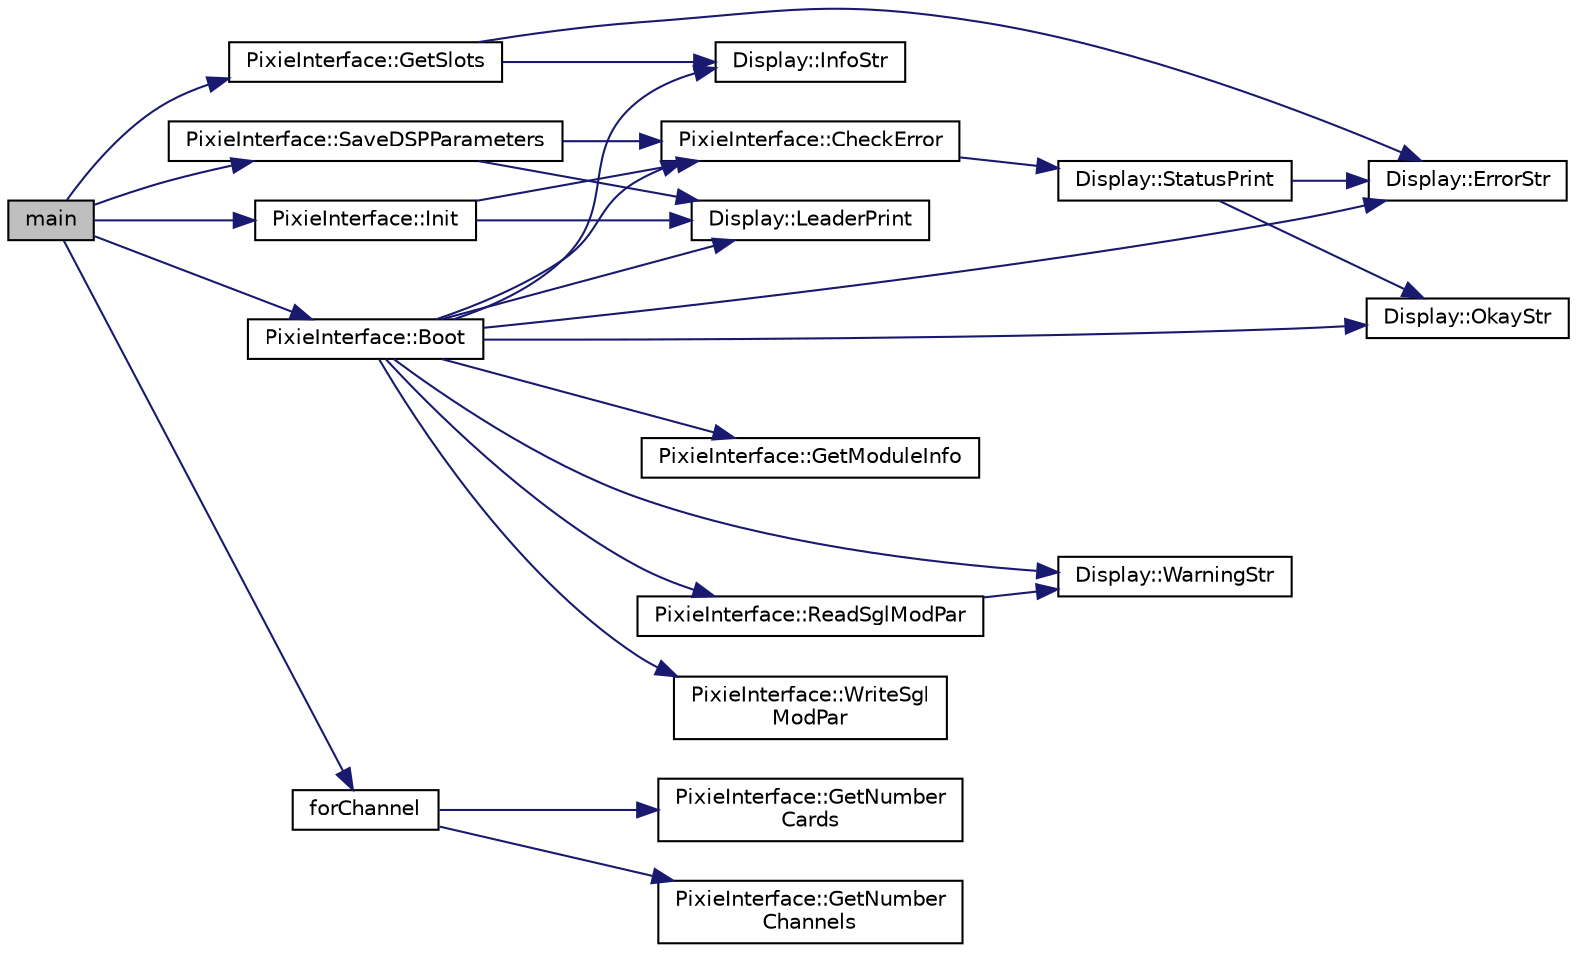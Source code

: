 digraph "main"
{
  edge [fontname="Helvetica",fontsize="10",labelfontname="Helvetica",labelfontsize="10"];
  node [fontname="Helvetica",fontsize="10",shape=record];
  rankdir="LR";
  Node1 [label="main",height=0.2,width=0.4,color="black", fillcolor="grey75", style="filled", fontcolor="black"];
  Node1 -> Node2 [color="midnightblue",fontsize="10",style="solid",fontname="Helvetica"];
  Node2 [label="PixieInterface::GetSlots",height=0.2,width=0.4,color="black", fillcolor="white", style="filled",URL="$d9/dc6/class_pixie_interface.html#a39be2bf3b422678b8cc4346fcbbffd2b"];
  Node2 -> Node3 [color="midnightblue",fontsize="10",style="solid",fontname="Helvetica"];
  Node3 [label="Display::ErrorStr",height=0.2,width=0.4,color="black", fillcolor="white", style="filled",URL="$da/d6a/namespace_display.html#a762315ce58efcb1203edfcb74158f59b"];
  Node2 -> Node4 [color="midnightblue",fontsize="10",style="solid",fontname="Helvetica"];
  Node4 [label="Display::InfoStr",height=0.2,width=0.4,color="black", fillcolor="white", style="filled",URL="$da/d6a/namespace_display.html#a20a513965bcf1147a5e50247c7bfcd5a"];
  Node1 -> Node5 [color="midnightblue",fontsize="10",style="solid",fontname="Helvetica"];
  Node5 [label="PixieInterface::Init",height=0.2,width=0.4,color="black", fillcolor="white", style="filled",URL="$d9/dc6/class_pixie_interface.html#af8e3e7ef5e36b64b204eaae46f4d11a0"];
  Node5 -> Node6 [color="midnightblue",fontsize="10",style="solid",fontname="Helvetica"];
  Node6 [label="Display::LeaderPrint",height=0.2,width=0.4,color="black", fillcolor="white", style="filled",URL="$da/d6a/namespace_display.html#ae1b6ae7834913dfdef71ad859e261c55"];
  Node5 -> Node7 [color="midnightblue",fontsize="10",style="solid",fontname="Helvetica"];
  Node7 [label="PixieInterface::CheckError",height=0.2,width=0.4,color="black", fillcolor="white", style="filled",URL="$d9/dc6/class_pixie_interface.html#a41e2b9bfda66a5ba3b89aabd11ec5b48"];
  Node7 -> Node8 [color="midnightblue",fontsize="10",style="solid",fontname="Helvetica"];
  Node8 [label="Display::StatusPrint",height=0.2,width=0.4,color="black", fillcolor="white", style="filled",URL="$da/d6a/namespace_display.html#ad59fed09552cdea4f78fea07f06d7a4e"];
  Node8 -> Node3 [color="midnightblue",fontsize="10",style="solid",fontname="Helvetica"];
  Node8 -> Node9 [color="midnightblue",fontsize="10",style="solid",fontname="Helvetica"];
  Node9 [label="Display::OkayStr",height=0.2,width=0.4,color="black", fillcolor="white", style="filled",URL="$da/d6a/namespace_display.html#a959223815cca12935461ff196af53168"];
  Node1 -> Node10 [color="midnightblue",fontsize="10",style="solid",fontname="Helvetica"];
  Node10 [label="PixieInterface::Boot",height=0.2,width=0.4,color="black", fillcolor="white", style="filled",URL="$d9/dc6/class_pixie_interface.html#ae470f4ea2b5e2955599a2e05a4d30e25"];
  Node10 -> Node6 [color="midnightblue",fontsize="10",style="solid",fontname="Helvetica"];
  Node10 -> Node11 [color="midnightblue",fontsize="10",style="solid",fontname="Helvetica"];
  Node11 [label="PixieInterface::GetModuleInfo",height=0.2,width=0.4,color="black", fillcolor="white", style="filled",URL="$d9/dc6/class_pixie_interface.html#af1cd46957b5aaa70004b1bb0c44d312e"];
  Node10 -> Node4 [color="midnightblue",fontsize="10",style="solid",fontname="Helvetica"];
  Node10 -> Node3 [color="midnightblue",fontsize="10",style="solid",fontname="Helvetica"];
  Node10 -> Node7 [color="midnightblue",fontsize="10",style="solid",fontname="Helvetica"];
  Node10 -> Node12 [color="midnightblue",fontsize="10",style="solid",fontname="Helvetica"];
  Node12 [label="PixieInterface::ReadSglModPar",height=0.2,width=0.4,color="black", fillcolor="white", style="filled",URL="$d9/dc6/class_pixie_interface.html#ae4d4aa8172a2a68c38040c767e1d2579"];
  Node12 -> Node13 [color="midnightblue",fontsize="10",style="solid",fontname="Helvetica"];
  Node13 [label="Display::WarningStr",height=0.2,width=0.4,color="black", fillcolor="white", style="filled",URL="$da/d6a/namespace_display.html#a0ca7c8835e858cf0b1e0cce72a41ab9c"];
  Node10 -> Node14 [color="midnightblue",fontsize="10",style="solid",fontname="Helvetica"];
  Node14 [label="PixieInterface::WriteSgl\lModPar",height=0.2,width=0.4,color="black", fillcolor="white", style="filled",URL="$d9/dc6/class_pixie_interface.html#a3804dfd96274f4938bdba15cf9e6fe09"];
  Node10 -> Node13 [color="midnightblue",fontsize="10",style="solid",fontname="Helvetica"];
  Node10 -> Node9 [color="midnightblue",fontsize="10",style="solid",fontname="Helvetica"];
  Node1 -> Node15 [color="midnightblue",fontsize="10",style="solid",fontname="Helvetica"];
  Node15 [label="forChannel",height=0.2,width=0.4,color="black", fillcolor="white", style="filled",URL="$d5/daf/_pixie_support_8h.html#a430d20159c20d87ceaca17da85c38f4f"];
  Node15 -> Node16 [color="midnightblue",fontsize="10",style="solid",fontname="Helvetica"];
  Node16 [label="PixieInterface::GetNumber\lCards",height=0.2,width=0.4,color="black", fillcolor="white", style="filled",URL="$d9/dc6/class_pixie_interface.html#a9bb01960215974a2e961fd8309db8fee"];
  Node15 -> Node17 [color="midnightblue",fontsize="10",style="solid",fontname="Helvetica"];
  Node17 [label="PixieInterface::GetNumber\lChannels",height=0.2,width=0.4,color="black", fillcolor="white", style="filled",URL="$d9/dc6/class_pixie_interface.html#ad364201e04c3d6f3c34fbdd94ec819ce"];
  Node1 -> Node18 [color="midnightblue",fontsize="10",style="solid",fontname="Helvetica"];
  Node18 [label="PixieInterface::SaveDSPParameters",height=0.2,width=0.4,color="black", fillcolor="white", style="filled",URL="$d9/dc6/class_pixie_interface.html#a5b4cfbf6909bac1dd112ab6d05d536b8"];
  Node18 -> Node6 [color="midnightblue",fontsize="10",style="solid",fontname="Helvetica"];
  Node18 -> Node7 [color="midnightblue",fontsize="10",style="solid",fontname="Helvetica"];
}
